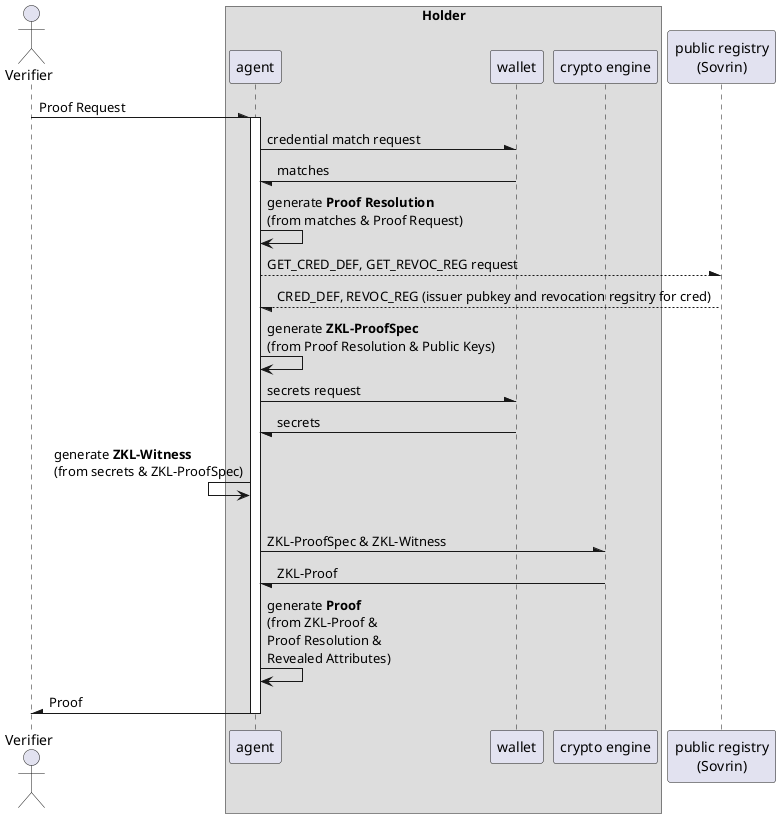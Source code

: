 @startuml

actor Verifier as v
box "Holder"
participant agent as a
participant wallet as w
participant "crypto engine" as ce
end box

participant "public registry\n(Sovrin)" as reg

v -\ a: Proof Request
activate a

a -\ w: credential match request
a \- w: matches
a -> a: generate <b>Proof Resolution</b> \n(from matches & Proof Request)

a --\ reg: GET_CRED_DEF, GET_REVOC_REG request
a \-- reg: CRED_DEF, REVOC_REG (issuer pubkey and revocation regsitry for cred)
a -> a: generate <b>ZKL-ProofSpec</b> \n(from Proof Resolution & Public Keys)

a -\ w: secrets request
a \- w: secrets
a <- a: generate <b>ZKL-Witness</b> \n(from secrets & ZKL-ProofSpec)
|||
a -\ ce: ZKL-ProofSpec & ZKL-Witness
a \- ce: ZKL-Proof

a -> a: generate <b>Proof</b>\n(from ZKL-Proof & \nProof Resolution & \nRevealed Attributes)

a -\ v: Proof
deactivate a


@enduml
